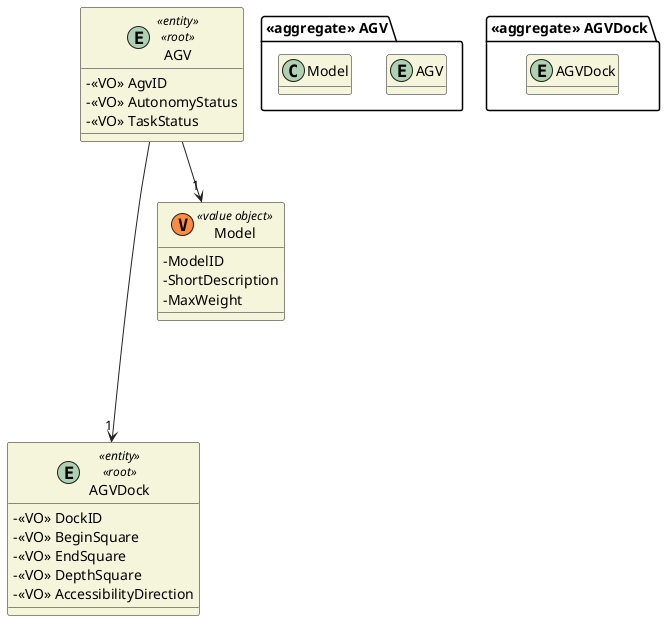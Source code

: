 @startuml
'https://plantuml.com/class-diagram

skinparam classAttributeIconSize 0
hide empty attributes
skinparam classBackgroundColor beige
skinparam ArrowColor #222222

package "<<aggregate>> AGV" {
    entity AGV
    /'class AGVPosition'/
    class Model
}

package "<<aggregate>> AGVDock" {
    entity AGVDock
}

entity AGV <<entity>> <<root>> {
    - <<VO>> AgvID
    - <<VO>> AutonomyStatus /' number of hours left until it runs out of battery '/
    - <<VO>> TaskStatus /' free charging or occupied '/
}

entity AGVDock <<entity>> <<root>> {
    - <<VO>> DockID
    - <<VO>> BeginSquare
    - <<VO>> EndSquare
    - <<VO>> DepthSquare
    - <<VO>> AccessibilityDirection
}

class Model <<(V,#FF8B40) value object>> {
    - ModelID
    - ShortDescription
    - MaxWeight
}

AGV --> "1" Model
AGV ----> "1" AGVDock

@enduml